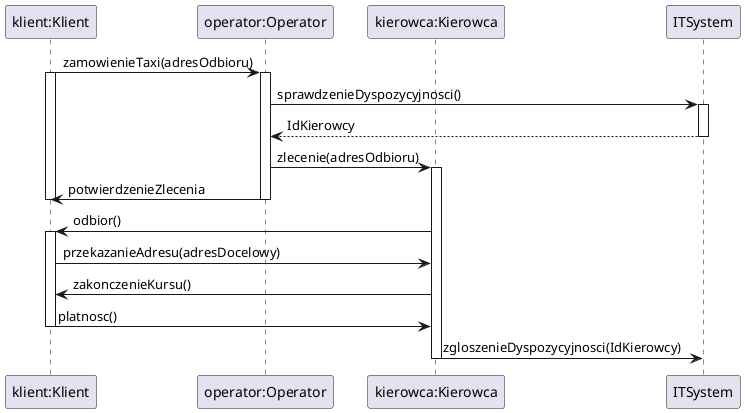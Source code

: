 @startuml

participant "klient:Klient" as klient
participant "operator:Operator" as operator
participant "kierowca:Kierowca" as kierowca
participant ITSystem

klient -> operator : zamowienieTaxi(adresOdbioru)
activate klient
activate operator
operator -> ITSystem : sprawdzenieDyspozycyjnosci()
activate ITSystem
return IdKierowcy
operator -> kierowca : zlecenie(adresOdbioru)
activate kierowca
operator -> klient : potwierdzenieZlecenia
deactivate operator
deactivate klient

kierowca -> klient : odbior()
activate klient
klient -> kierowca : przekazanieAdresu(adresDocelowy)
kierowca -> klient : zakonczenieKursu()
klient -> kierowca : platnosc()
deactivate klient

kierowca -> ITSystem : zgloszenieDyspozycyjnosci(IdKierowcy)
deactivate kierowca



@enduml